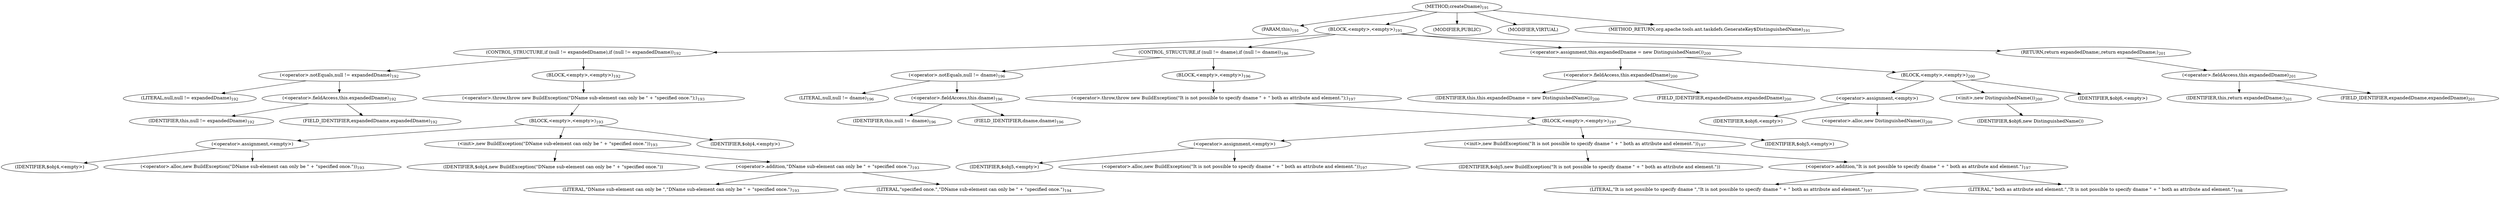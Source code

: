 digraph "createDname" {  
"348" [label = <(METHOD,createDname)<SUB>191</SUB>> ]
"349" [label = <(PARAM,this)<SUB>191</SUB>> ]
"350" [label = <(BLOCK,&lt;empty&gt;,&lt;empty&gt;)<SUB>191</SUB>> ]
"351" [label = <(CONTROL_STRUCTURE,if (null != expandedDname),if (null != expandedDname))<SUB>192</SUB>> ]
"352" [label = <(&lt;operator&gt;.notEquals,null != expandedDname)<SUB>192</SUB>> ]
"353" [label = <(LITERAL,null,null != expandedDname)<SUB>192</SUB>> ]
"354" [label = <(&lt;operator&gt;.fieldAccess,this.expandedDname)<SUB>192</SUB>> ]
"355" [label = <(IDENTIFIER,this,null != expandedDname)<SUB>192</SUB>> ]
"356" [label = <(FIELD_IDENTIFIER,expandedDname,expandedDname)<SUB>192</SUB>> ]
"357" [label = <(BLOCK,&lt;empty&gt;,&lt;empty&gt;)<SUB>192</SUB>> ]
"358" [label = <(&lt;operator&gt;.throw,throw new BuildException(&quot;DName sub-element can only be &quot; + &quot;specified once.&quot;);)<SUB>193</SUB>> ]
"359" [label = <(BLOCK,&lt;empty&gt;,&lt;empty&gt;)<SUB>193</SUB>> ]
"360" [label = <(&lt;operator&gt;.assignment,&lt;empty&gt;)> ]
"361" [label = <(IDENTIFIER,$obj4,&lt;empty&gt;)> ]
"362" [label = <(&lt;operator&gt;.alloc,new BuildException(&quot;DName sub-element can only be &quot; + &quot;specified once.&quot;))<SUB>193</SUB>> ]
"363" [label = <(&lt;init&gt;,new BuildException(&quot;DName sub-element can only be &quot; + &quot;specified once.&quot;))<SUB>193</SUB>> ]
"364" [label = <(IDENTIFIER,$obj4,new BuildException(&quot;DName sub-element can only be &quot; + &quot;specified once.&quot;))> ]
"365" [label = <(&lt;operator&gt;.addition,&quot;DName sub-element can only be &quot; + &quot;specified once.&quot;)<SUB>193</SUB>> ]
"366" [label = <(LITERAL,&quot;DName sub-element can only be &quot;,&quot;DName sub-element can only be &quot; + &quot;specified once.&quot;)<SUB>193</SUB>> ]
"367" [label = <(LITERAL,&quot;specified once.&quot;,&quot;DName sub-element can only be &quot; + &quot;specified once.&quot;)<SUB>194</SUB>> ]
"368" [label = <(IDENTIFIER,$obj4,&lt;empty&gt;)> ]
"369" [label = <(CONTROL_STRUCTURE,if (null != dname),if (null != dname))<SUB>196</SUB>> ]
"370" [label = <(&lt;operator&gt;.notEquals,null != dname)<SUB>196</SUB>> ]
"371" [label = <(LITERAL,null,null != dname)<SUB>196</SUB>> ]
"372" [label = <(&lt;operator&gt;.fieldAccess,this.dname)<SUB>196</SUB>> ]
"373" [label = <(IDENTIFIER,this,null != dname)<SUB>196</SUB>> ]
"374" [label = <(FIELD_IDENTIFIER,dname,dname)<SUB>196</SUB>> ]
"375" [label = <(BLOCK,&lt;empty&gt;,&lt;empty&gt;)<SUB>196</SUB>> ]
"376" [label = <(&lt;operator&gt;.throw,throw new BuildException(&quot;It is not possible to specify dname &quot; + &quot; both as attribute and element.&quot;);)<SUB>197</SUB>> ]
"377" [label = <(BLOCK,&lt;empty&gt;,&lt;empty&gt;)<SUB>197</SUB>> ]
"378" [label = <(&lt;operator&gt;.assignment,&lt;empty&gt;)> ]
"379" [label = <(IDENTIFIER,$obj5,&lt;empty&gt;)> ]
"380" [label = <(&lt;operator&gt;.alloc,new BuildException(&quot;It is not possible to specify dname &quot; + &quot; both as attribute and element.&quot;))<SUB>197</SUB>> ]
"381" [label = <(&lt;init&gt;,new BuildException(&quot;It is not possible to specify dname &quot; + &quot; both as attribute and element.&quot;))<SUB>197</SUB>> ]
"382" [label = <(IDENTIFIER,$obj5,new BuildException(&quot;It is not possible to specify dname &quot; + &quot; both as attribute and element.&quot;))> ]
"383" [label = <(&lt;operator&gt;.addition,&quot;It is not possible to specify dname &quot; + &quot; both as attribute and element.&quot;)<SUB>197</SUB>> ]
"384" [label = <(LITERAL,&quot;It is not possible to specify dname &quot;,&quot;It is not possible to specify dname &quot; + &quot; both as attribute and element.&quot;)<SUB>197</SUB>> ]
"385" [label = <(LITERAL,&quot; both as attribute and element.&quot;,&quot;It is not possible to specify dname &quot; + &quot; both as attribute and element.&quot;)<SUB>198</SUB>> ]
"386" [label = <(IDENTIFIER,$obj5,&lt;empty&gt;)> ]
"387" [label = <(&lt;operator&gt;.assignment,this.expandedDname = new DistinguishedName())<SUB>200</SUB>> ]
"388" [label = <(&lt;operator&gt;.fieldAccess,this.expandedDname)<SUB>200</SUB>> ]
"389" [label = <(IDENTIFIER,this,this.expandedDname = new DistinguishedName())<SUB>200</SUB>> ]
"390" [label = <(FIELD_IDENTIFIER,expandedDname,expandedDname)<SUB>200</SUB>> ]
"391" [label = <(BLOCK,&lt;empty&gt;,&lt;empty&gt;)<SUB>200</SUB>> ]
"392" [label = <(&lt;operator&gt;.assignment,&lt;empty&gt;)> ]
"393" [label = <(IDENTIFIER,$obj6,&lt;empty&gt;)> ]
"394" [label = <(&lt;operator&gt;.alloc,new DistinguishedName())<SUB>200</SUB>> ]
"395" [label = <(&lt;init&gt;,new DistinguishedName())<SUB>200</SUB>> ]
"396" [label = <(IDENTIFIER,$obj6,new DistinguishedName())> ]
"397" [label = <(IDENTIFIER,$obj6,&lt;empty&gt;)> ]
"398" [label = <(RETURN,return expandedDname;,return expandedDname;)<SUB>201</SUB>> ]
"399" [label = <(&lt;operator&gt;.fieldAccess,this.expandedDname)<SUB>201</SUB>> ]
"400" [label = <(IDENTIFIER,this,return expandedDname;)<SUB>201</SUB>> ]
"401" [label = <(FIELD_IDENTIFIER,expandedDname,expandedDname)<SUB>201</SUB>> ]
"402" [label = <(MODIFIER,PUBLIC)> ]
"403" [label = <(MODIFIER,VIRTUAL)> ]
"404" [label = <(METHOD_RETURN,org.apache.tools.ant.taskdefs.GenerateKey$DistinguishedName)<SUB>191</SUB>> ]
  "348" -> "349" 
  "348" -> "350" 
  "348" -> "402" 
  "348" -> "403" 
  "348" -> "404" 
  "350" -> "351" 
  "350" -> "369" 
  "350" -> "387" 
  "350" -> "398" 
  "351" -> "352" 
  "351" -> "357" 
  "352" -> "353" 
  "352" -> "354" 
  "354" -> "355" 
  "354" -> "356" 
  "357" -> "358" 
  "358" -> "359" 
  "359" -> "360" 
  "359" -> "363" 
  "359" -> "368" 
  "360" -> "361" 
  "360" -> "362" 
  "363" -> "364" 
  "363" -> "365" 
  "365" -> "366" 
  "365" -> "367" 
  "369" -> "370" 
  "369" -> "375" 
  "370" -> "371" 
  "370" -> "372" 
  "372" -> "373" 
  "372" -> "374" 
  "375" -> "376" 
  "376" -> "377" 
  "377" -> "378" 
  "377" -> "381" 
  "377" -> "386" 
  "378" -> "379" 
  "378" -> "380" 
  "381" -> "382" 
  "381" -> "383" 
  "383" -> "384" 
  "383" -> "385" 
  "387" -> "388" 
  "387" -> "391" 
  "388" -> "389" 
  "388" -> "390" 
  "391" -> "392" 
  "391" -> "395" 
  "391" -> "397" 
  "392" -> "393" 
  "392" -> "394" 
  "395" -> "396" 
  "398" -> "399" 
  "399" -> "400" 
  "399" -> "401" 
}
